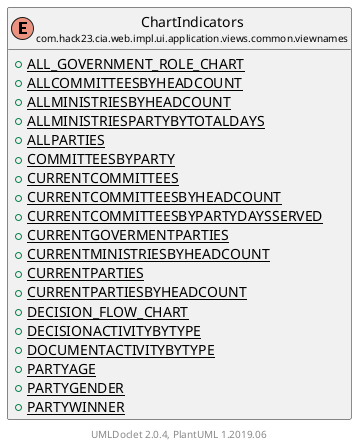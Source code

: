 @startuml
    set namespaceSeparator none
    hide empty fields
    hide empty methods

    enum "<size:14>ChartIndicators\n<size:10>com.hack23.cia.web.impl.ui.application.views.common.viewnames" as com.hack23.cia.web.impl.ui.application.views.common.viewnames.ChartIndicators [[ChartIndicators.html]] {
        {static} +ALL_GOVERNMENT_ROLE_CHART
        {static} +ALLCOMMITTEESBYHEADCOUNT
        {static} +ALLMINISTRIESBYHEADCOUNT
        {static} +ALLMINISTRIESPARTYBYTOTALDAYS
        {static} +ALLPARTIES
        {static} +COMMITTEESBYPARTY
        {static} +CURRENTCOMMITTEES
        {static} +CURRENTCOMMITTEESBYHEADCOUNT
        {static} +CURRENTCOMMITTEESBYPARTYDAYSSERVED
        {static} +CURRENTGOVERMENTPARTIES
        {static} +CURRENTMINISTRIESBYHEADCOUNT
        {static} +CURRENTPARTIES
        {static} +CURRENTPARTIESBYHEADCOUNT
        {static} +DECISION_FLOW_CHART
        {static} +DECISIONACTIVITYBYTYPE
        {static} +DOCUMENTACTIVITYBYTYPE
        {static} +PARTYAGE
        {static} +PARTYGENDER
        {static} +PARTYWINNER
    }

    center footer UMLDoclet 2.0.4, PlantUML 1.2019.06
@enduml
